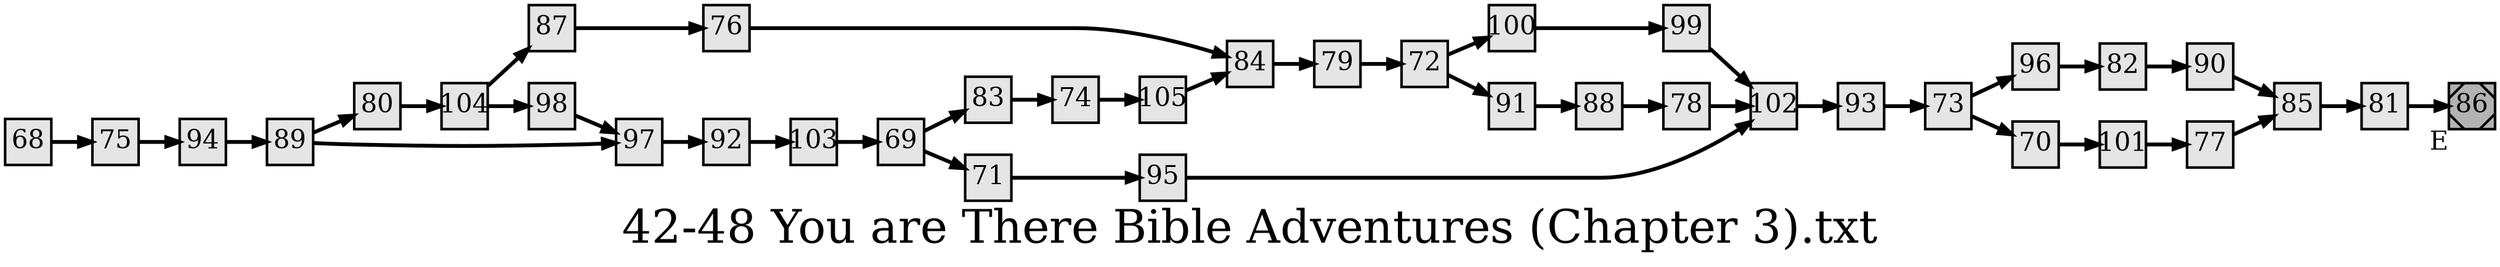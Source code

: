 digraph g{
  graph [ label="42-48 You are There Bible Adventures (Chapter 3).txt" rankdir=LR, ordering=out, fontsize=36, nodesep="0.35", ranksep="0.45"];
  node  [shape=rect, penwidth=2, fontsize=20, style=filled, fillcolor=grey90, margin="0,0", labelfloat=true, regular=true, fixedsize=true];
  edge  [labelfloat=true, penwidth=3, fontsize=12];
  
  
  
  
  
  
  
  68 -> 75;
  69 -> 83;
  69 -> 71;
  70 -> 101;
  71 -> 95;
  72 -> 100;
  72 -> 91;
  73 -> 96;
  73 -> 70;
  74 -> 105;
  75 -> 94;
  76 -> 84;
  77 -> 85;
  78 -> 102;
  79 -> 72;
  80 -> 104;
  81 -> 86;
  82 -> 90;
  83 -> 74;
  84 -> 79;
  85 -> 81;
  86	[ xlabel="E", shape=Msquare, fontsize=20, fillcolor=grey70 ];
  87 -> 76;
  88 -> 78;
  89 -> 80;
  89 -> 97;
  90 -> 85;
  91 -> 88;
  92 -> 103;
  93 -> 73;
  94 -> 89;
  95 -> 102;
  96 -> 82;
  97 -> 92;
  98 -> 97;
  99 -> 102;
  100 -> 99;
  101 -> 77;
  102 -> 93;
  103 -> 69;
  104 -> 87;
  104 -> 98;
  105 -> 84;
}

